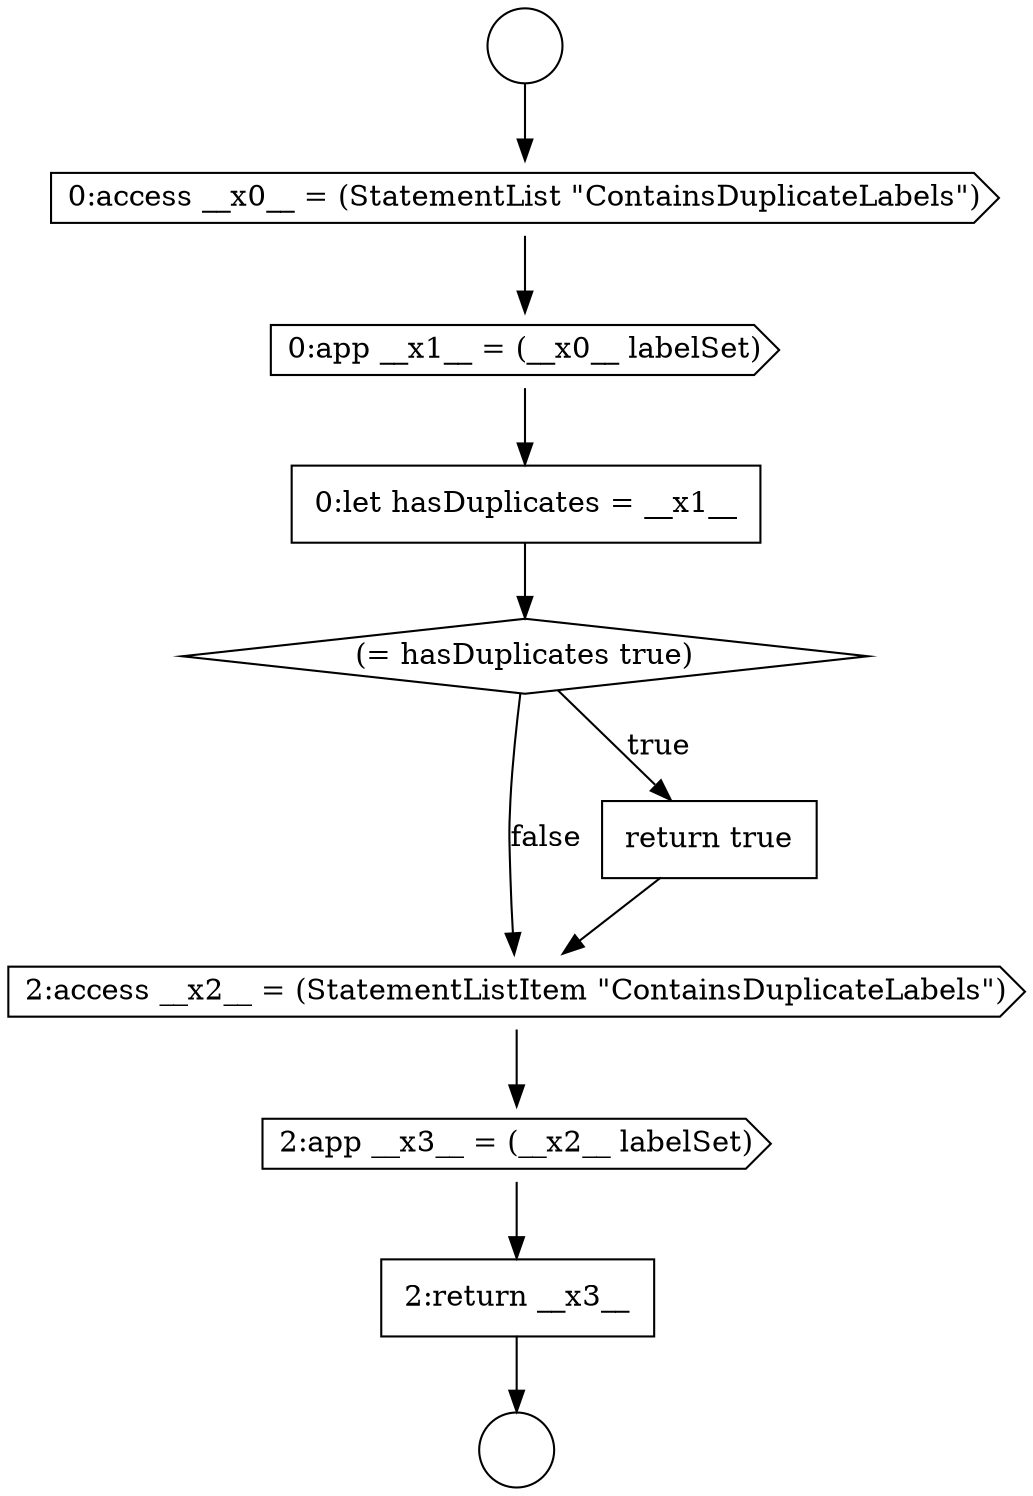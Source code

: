digraph {
  node5669 [shape=cds, label=<<font color="black">0:app __x1__ = (__x0__ labelSet)</font>> color="black" fillcolor="white" style=filled]
  node5674 [shape=cds, label=<<font color="black">2:app __x3__ = (__x2__ labelSet)</font>> color="black" fillcolor="white" style=filled]
  node5670 [shape=none, margin=0, label=<<font color="black">
    <table border="0" cellborder="1" cellspacing="0" cellpadding="10">
      <tr><td align="left">0:let hasDuplicates = __x1__</td></tr>
    </table>
  </font>> color="black" fillcolor="white" style=filled]
  node5673 [shape=cds, label=<<font color="black">2:access __x2__ = (StatementListItem &quot;ContainsDuplicateLabels&quot;)</font>> color="black" fillcolor="white" style=filled]
  node5666 [shape=circle label=" " color="black" fillcolor="white" style=filled]
  node5671 [shape=diamond, label=<<font color="black">(= hasDuplicates true)</font>> color="black" fillcolor="white" style=filled]
  node5667 [shape=circle label=" " color="black" fillcolor="white" style=filled]
  node5675 [shape=none, margin=0, label=<<font color="black">
    <table border="0" cellborder="1" cellspacing="0" cellpadding="10">
      <tr><td align="left">2:return __x3__</td></tr>
    </table>
  </font>> color="black" fillcolor="white" style=filled]
  node5672 [shape=none, margin=0, label=<<font color="black">
    <table border="0" cellborder="1" cellspacing="0" cellpadding="10">
      <tr><td align="left">return true</td></tr>
    </table>
  </font>> color="black" fillcolor="white" style=filled]
  node5668 [shape=cds, label=<<font color="black">0:access __x0__ = (StatementList &quot;ContainsDuplicateLabels&quot;)</font>> color="black" fillcolor="white" style=filled]
  node5674 -> node5675 [ color="black"]
  node5672 -> node5673 [ color="black"]
  node5673 -> node5674 [ color="black"]
  node5671 -> node5672 [label=<<font color="black">true</font>> color="black"]
  node5671 -> node5673 [label=<<font color="black">false</font>> color="black"]
  node5670 -> node5671 [ color="black"]
  node5668 -> node5669 [ color="black"]
  node5675 -> node5667 [ color="black"]
  node5669 -> node5670 [ color="black"]
  node5666 -> node5668 [ color="black"]
}

